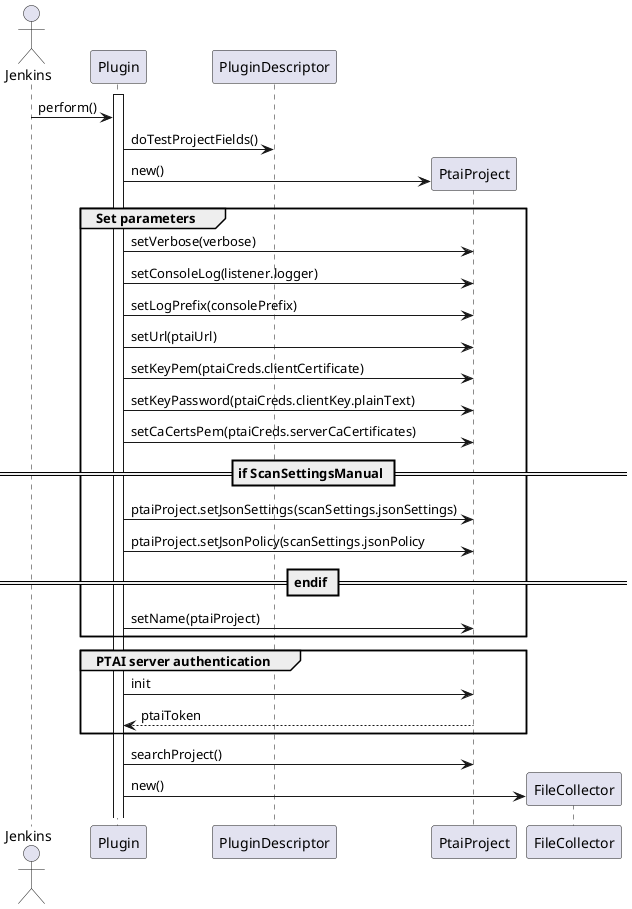@startuml
actor Jenkins
activate Plugin
Jenkins -> Plugin : perform()
Plugin -> PluginDescriptor : doTestProjectFields()
create PtaiProject
Plugin -> PtaiProject : new()
group Set parameters
Plugin -> PtaiProject : setVerbose(verbose)
Plugin -> PtaiProject : setConsoleLog(listener.logger)
Plugin -> PtaiProject : setLogPrefix(consolePrefix)
Plugin -> PtaiProject : setUrl(ptaiUrl)
Plugin -> PtaiProject : setKeyPem(ptaiCreds.clientCertificate)
Plugin -> PtaiProject : setKeyPassword(ptaiCreds.clientKey.plainText)
Plugin -> PtaiProject : setCaCertsPem(ptaiCreds.serverCaCertificates)
== if ScanSettingsManual ==
Plugin -> PtaiProject : ptaiProject.setJsonSettings(scanSettings.jsonSettings)
Plugin -> PtaiProject : ptaiProject.setJsonPolicy(scanSettings.jsonPolicy
== endif ==
Plugin -> PtaiProject : setName(ptaiProject)
end
group PTAI server authentication
Plugin -> PtaiProject : init
PtaiProject --> Plugin : ptaiToken
end
Plugin -> PtaiProject : searchProject()
create FileCollector
Plugin -> FileCollector : new()
@enduml
